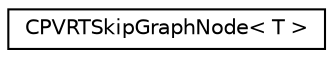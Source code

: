 digraph "Graphical Class Hierarchy"
{
  edge [fontname="Helvetica",fontsize="10",labelfontname="Helvetica",labelfontsize="10"];
  node [fontname="Helvetica",fontsize="10",shape=record];
  rankdir="LR";
  Node1 [label="CPVRTSkipGraphNode\< T \>",height=0.2,width=0.4,color="black", fillcolor="white", style="filled",URL="$class_c_p_v_r_t_skip_graph_node.html",tooltip="Stores a pointer to the node&#39;s data and also uses a dynamic array to store pointer to nodes this node..."];
}

